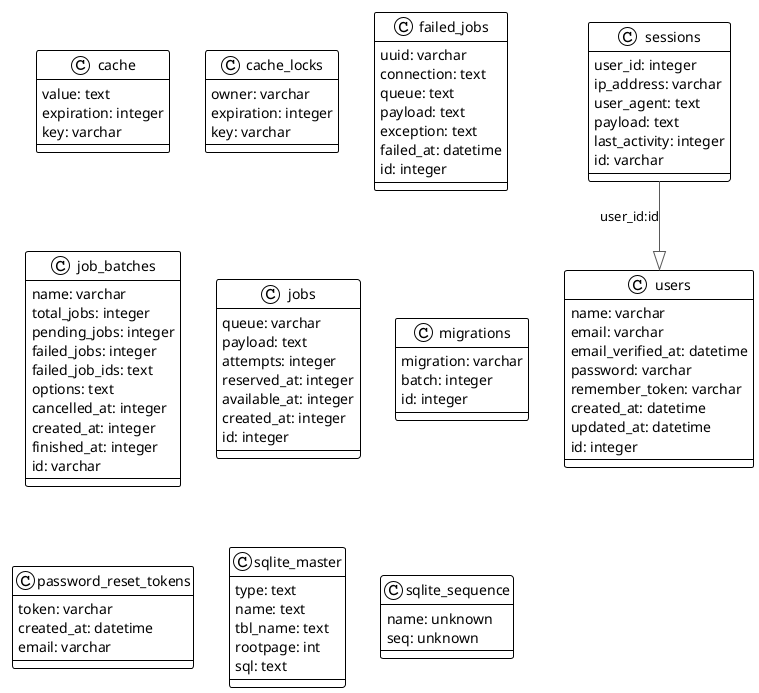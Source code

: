 @startuml

!theme plain
top to bottom direction
skinparam linetype ortho

class cache {
   value: text
   expiration: integer
   key: varchar
}
class cache_locks {
   owner: varchar
   expiration: integer
   key: varchar
}
class failed_jobs {
   uuid: varchar
   connection: text
   queue: text
   payload: text
   exception: text
   failed_at: datetime
   id: integer
}
class job_batches {
   name: varchar
   total_jobs: integer
   pending_jobs: integer
   failed_jobs: integer
   failed_job_ids: text
   options: text
   cancelled_at: integer
   created_at: integer
   finished_at: integer
   id: varchar
}
class jobs {
   queue: varchar
   payload: text
   attempts: integer
   reserved_at: integer
   available_at: integer
   created_at: integer
   id: integer
}
class migrations {
   migration: varchar
   batch: integer
   id: integer
}
class password_reset_tokens {
   token: varchar
   created_at: datetime
   email: varchar
}
class sessions {
   user_id: integer
   ip_address: varchar
   user_agent: text
   payload: text
   last_activity: integer
   id: varchar
}
class sqlite_master {
   type: text
   name: text
   tbl_name: text
   rootpage: int
   sql: text
}
class sqlite_sequence {
   name: unknown
   seq: unknown
}
class users {
   name: varchar
   email: varchar
   email_verified_at: datetime
   password: varchar
   remember_token: varchar
   created_at: datetime
   updated_at: datetime
   id: integer
}

sessions               -[#595959,plain]-^  users                 : "user_id:id"
@enduml
